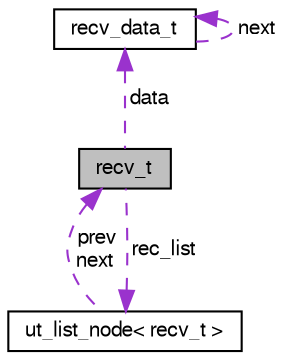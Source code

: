 digraph "recv_t"
{
  bgcolor="transparent";
  edge [fontname="FreeSans",fontsize="10",labelfontname="FreeSans",labelfontsize="10"];
  node [fontname="FreeSans",fontsize="10",shape=record];
  Node1 [label="recv_t",height=0.2,width=0.4,color="black", fillcolor="grey75", style="filled" fontcolor="black"];
  Node2 -> Node1 [dir="back",color="darkorchid3",fontsize="10",style="dashed",label=" rec_list" ,fontname="FreeSans"];
  Node2 [label="ut_list_node\< recv_t \>",height=0.2,width=0.4,color="black",URL="$structut__list__node.html"];
  Node1 -> Node2 [dir="back",color="darkorchid3",fontsize="10",style="dashed",label=" prev\nnext" ,fontname="FreeSans"];
  Node3 -> Node1 [dir="back",color="darkorchid3",fontsize="10",style="dashed",label=" data" ,fontname="FreeSans"];
  Node3 [label="recv_data_t",height=0.2,width=0.4,color="black",URL="$structrecv__data__t.html"];
  Node3 -> Node3 [dir="back",color="darkorchid3",fontsize="10",style="dashed",label=" next" ,fontname="FreeSans"];
}
